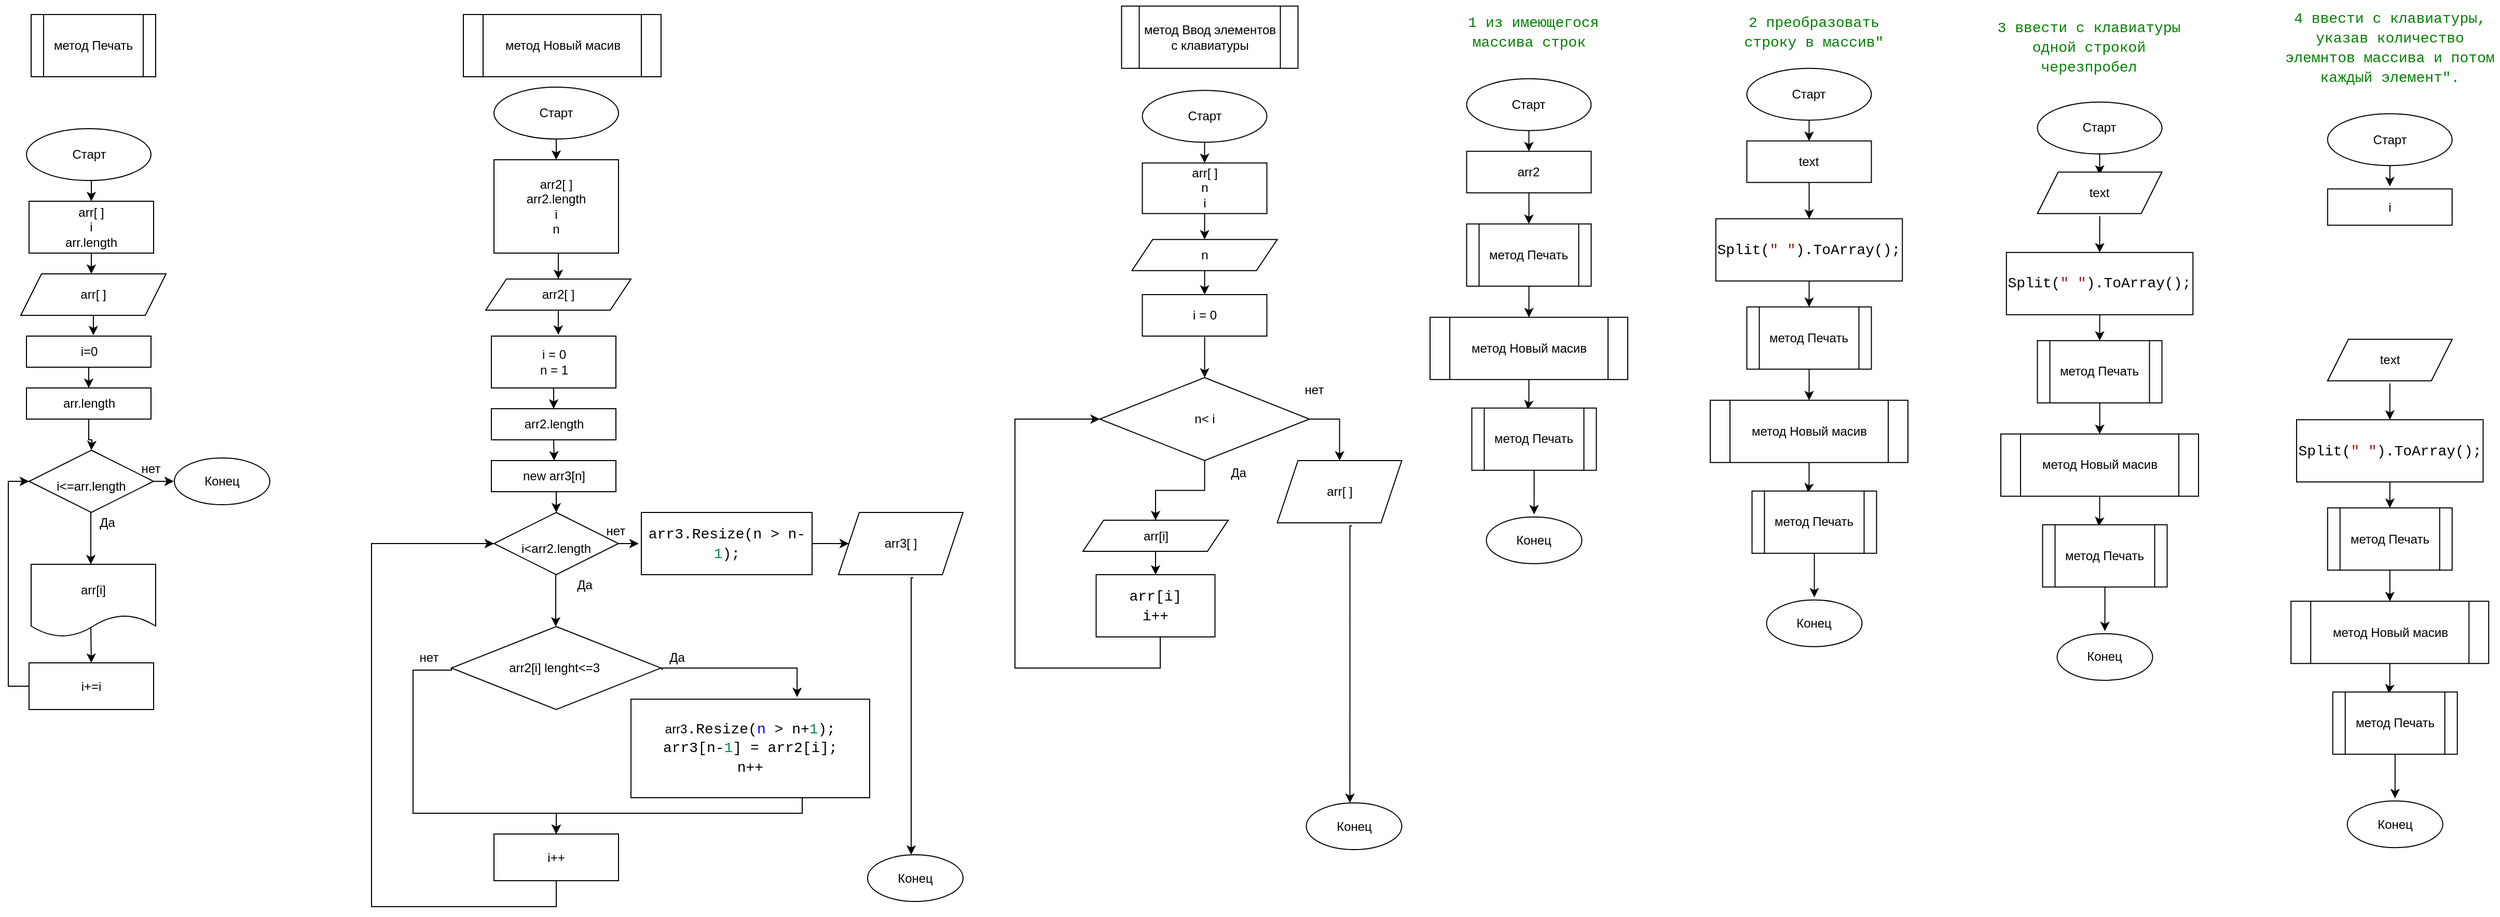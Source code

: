 <mxfile version="20.2.3" type="device"><diagram id="GGRKgb5B1MisYUNfxJ2s" name="Страница 1"><mxGraphModel dx="1296" dy="1820" grid="1" gridSize="10" guides="1" tooltips="1" connect="1" arrows="1" fold="1" page="1" pageScale="1" pageWidth="1654" pageHeight="1169" math="0" shadow="0"><root><mxCell id="0"/><mxCell id="1" parent="0"/><mxCell id="Z_XfWsTCzbn1tUMj4CGq-1" value="&lt;div style=&quot;background-color: rgb(255, 255, 255); font-family: Consolas, &amp;quot;Courier New&amp;quot;, monospace; font-size: 14px; line-height: 19px;&quot;&gt;&lt;span style=&quot;color: #008000;&quot;&gt;&amp;nbsp;1 из имеющегося массива строк&lt;/span&gt;&lt;/div&gt;" style="text;html=1;strokeColor=none;fillColor=none;align=center;verticalAlign=middle;whiteSpace=wrap;rounded=0;" parent="1" vertex="1"><mxGeometry x="1392.88" y="1.87" width="164.75" height="50" as="geometry"/></mxCell><mxCell id="kJHyX_eymmAWEDs9jCQV-2" value="метод Печать" style="shape=process;whiteSpace=wrap;html=1;backgroundOutline=1;" vertex="1" parent="1"><mxGeometry x="32" y="10" width="120" height="60" as="geometry"/></mxCell><mxCell id="kJHyX_eymmAWEDs9jCQV-3" value="Старт" style="ellipse;whiteSpace=wrap;html=1;" vertex="1" parent="1"><mxGeometry x="27.5" y="120" width="120" height="50" as="geometry"/></mxCell><mxCell id="kJHyX_eymmAWEDs9jCQV-4" value="" style="endArrow=classic;html=1;rounded=0;exitX=0.5;exitY=1;exitDx=0;exitDy=0;entryX=0.5;entryY=0;entryDx=0;entryDy=0;" edge="1" parent="1" target="kJHyX_eymmAWEDs9jCQV-6"><mxGeometry width="50" height="50" relative="1" as="geometry"><mxPoint x="90" y="170" as="sourcePoint"/><mxPoint x="90" y="200" as="targetPoint"/></mxGeometry></mxCell><mxCell id="kJHyX_eymmAWEDs9jCQV-5" style="edgeStyle=orthogonalEdgeStyle;rounded=0;orthogonalLoop=1;jettySize=auto;html=1;exitX=0.5;exitY=1;exitDx=0;exitDy=0;fontSize=12;" edge="1" parent="1" source="kJHyX_eymmAWEDs9jCQV-6"><mxGeometry relative="1" as="geometry"><mxPoint x="90" y="260" as="targetPoint"/></mxGeometry></mxCell><mxCell id="kJHyX_eymmAWEDs9jCQV-6" value="arr[ ]&lt;br&gt;i&lt;br&gt;arr.length" style="rounded=0;whiteSpace=wrap;html=1;" vertex="1" parent="1"><mxGeometry x="30" y="190" width="120" height="50" as="geometry"/></mxCell><mxCell id="kJHyX_eymmAWEDs9jCQV-7" style="edgeStyle=orthogonalEdgeStyle;rounded=0;orthogonalLoop=1;jettySize=auto;html=1;exitX=0.5;exitY=1;exitDx=0;exitDy=0;entryX=0.537;entryY=-0.025;entryDx=0;entryDy=0;entryPerimeter=0;fontSize=12;" edge="1" parent="1" source="kJHyX_eymmAWEDs9jCQV-8" target="kJHyX_eymmAWEDs9jCQV-21"><mxGeometry relative="1" as="geometry"/></mxCell><mxCell id="kJHyX_eymmAWEDs9jCQV-8" value="arr[ ]" style="shape=parallelogram;perimeter=parallelogramPerimeter;whiteSpace=wrap;html=1;fixedSize=1;" vertex="1" parent="1"><mxGeometry x="22" y="260" width="140" height="40" as="geometry"/></mxCell><mxCell id="kJHyX_eymmAWEDs9jCQV-10" style="edgeStyle=orthogonalEdgeStyle;rounded=0;orthogonalLoop=1;jettySize=auto;html=1;exitX=1;exitY=0.5;exitDx=0;exitDy=0;fontSize=12;" edge="1" parent="1" source="kJHyX_eymmAWEDs9jCQV-12"><mxGeometry relative="1" as="geometry"><mxPoint x="169.5" y="460" as="targetPoint"/></mxGeometry></mxCell><mxCell id="kJHyX_eymmAWEDs9jCQV-11" value="" style="edgeStyle=orthogonalEdgeStyle;rounded=0;orthogonalLoop=1;jettySize=auto;html=1;fontSize=12;" edge="1" parent="1" source="kJHyX_eymmAWEDs9jCQV-12"><mxGeometry relative="1" as="geometry"><mxPoint x="89.5" y="540" as="targetPoint"/></mxGeometry></mxCell><mxCell id="kJHyX_eymmAWEDs9jCQV-12" value="&lt;font style=&quot;font-size: 12px;&quot;&gt;i&amp;lt;=arr.length&lt;/font&gt;" style="rhombus;whiteSpace=wrap;html=1;fontSize=27;" vertex="1" parent="1"><mxGeometry x="30" y="430" width="120" height="60" as="geometry"/></mxCell><mxCell id="kJHyX_eymmAWEDs9jCQV-13" value="нет" style="text;html=1;align=center;verticalAlign=middle;resizable=0;points=[];autosize=1;strokeColor=none;fillColor=none;fontSize=12;" vertex="1" parent="1"><mxGeometry x="132" y="437.5" width="30" height="20" as="geometry"/></mxCell><mxCell id="kJHyX_eymmAWEDs9jCQV-16" value="Да" style="text;html=1;align=center;verticalAlign=middle;resizable=0;points=[];autosize=1;strokeColor=none;fillColor=none;fontSize=12;" vertex="1" parent="1"><mxGeometry x="90" y="490" width="30" height="20" as="geometry"/></mxCell><mxCell id="kJHyX_eymmAWEDs9jCQV-17" style="edgeStyle=orthogonalEdgeStyle;rounded=0;orthogonalLoop=1;jettySize=auto;html=1;exitX=0;exitY=0.5;exitDx=0;exitDy=0;entryX=0;entryY=0.5;entryDx=0;entryDy=0;fontSize=12;" edge="1" parent="1" source="kJHyX_eymmAWEDs9jCQV-23" target="kJHyX_eymmAWEDs9jCQV-12"><mxGeometry relative="1" as="geometry"/></mxCell><mxCell id="kJHyX_eymmAWEDs9jCQV-18" style="edgeStyle=orthogonalEdgeStyle;rounded=0;orthogonalLoop=1;jettySize=auto;html=1;exitX=0.5;exitY=1;exitDx=0;exitDy=0;entryX=0.5;entryY=0;entryDx=0;entryDy=0;" edge="1" parent="1" target="kJHyX_eymmAWEDs9jCQV-23"><mxGeometry relative="1" as="geometry"><mxPoint x="89.5" y="600" as="sourcePoint"/></mxGeometry></mxCell><mxCell id="kJHyX_eymmAWEDs9jCQV-25" value="" style="edgeStyle=orthogonalEdgeStyle;rounded=0;orthogonalLoop=1;jettySize=auto;html=1;" edge="1" parent="1" source="kJHyX_eymmAWEDs9jCQV-21" target="kJHyX_eymmAWEDs9jCQV-24"><mxGeometry relative="1" as="geometry"/></mxCell><mxCell id="kJHyX_eymmAWEDs9jCQV-21" value="i=0" style="rounded=0;whiteSpace=wrap;html=1;fontSize=12;" vertex="1" parent="1"><mxGeometry x="27.5" y="320" width="120" height="30" as="geometry"/></mxCell><mxCell id="kJHyX_eymmAWEDs9jCQV-22" value="Конец" style="ellipse;whiteSpace=wrap;html=1;fontSize=12;" vertex="1" parent="1"><mxGeometry x="170" y="437.5" width="92" height="45" as="geometry"/></mxCell><mxCell id="kJHyX_eymmAWEDs9jCQV-23" value="i+=i" style="rounded=0;whiteSpace=wrap;html=1;" vertex="1" parent="1"><mxGeometry x="30" y="635" width="120" height="45" as="geometry"/></mxCell><mxCell id="kJHyX_eymmAWEDs9jCQV-26" value="" style="edgeStyle=orthogonalEdgeStyle;rounded=0;orthogonalLoop=1;jettySize=auto;html=1;" edge="1" parent="1" source="kJHyX_eymmAWEDs9jCQV-24"><mxGeometry relative="1" as="geometry"><mxPoint x="90" y="430" as="targetPoint"/></mxGeometry></mxCell><mxCell id="kJHyX_eymmAWEDs9jCQV-24" value="arr.length" style="rounded=0;whiteSpace=wrap;html=1;" vertex="1" parent="1"><mxGeometry x="27.5" y="370" width="120" height="30" as="geometry"/></mxCell><mxCell id="kJHyX_eymmAWEDs9jCQV-28" value="arr[i]" style="shape=document;whiteSpace=wrap;html=1;boundedLbl=1;" vertex="1" parent="1"><mxGeometry x="32" y="540" width="120" height="70" as="geometry"/></mxCell><mxCell id="kJHyX_eymmAWEDs9jCQV-29" value="метод Новый масив" style="shape=process;whiteSpace=wrap;html=1;backgroundOutline=1;" vertex="1" parent="1"><mxGeometry x="448.5" y="10" width="190.5" height="60" as="geometry"/></mxCell><mxCell id="kJHyX_eymmAWEDs9jCQV-30" value="Старт" style="ellipse;whiteSpace=wrap;html=1;" vertex="1" parent="1"><mxGeometry x="478" y="80" width="120" height="50" as="geometry"/></mxCell><mxCell id="kJHyX_eymmAWEDs9jCQV-31" value="" style="endArrow=classic;html=1;rounded=0;exitX=0.5;exitY=1;exitDx=0;exitDy=0;entryX=0.5;entryY=0;entryDx=0;entryDy=0;" edge="1" parent="1" target="kJHyX_eymmAWEDs9jCQV-33" source="kJHyX_eymmAWEDs9jCQV-30"><mxGeometry width="50" height="50" relative="1" as="geometry"><mxPoint x="538" y="160" as="sourcePoint"/><mxPoint x="538" y="190" as="targetPoint"/></mxGeometry></mxCell><mxCell id="kJHyX_eymmAWEDs9jCQV-32" style="edgeStyle=orthogonalEdgeStyle;rounded=0;orthogonalLoop=1;jettySize=auto;html=1;exitX=0.5;exitY=1;exitDx=0;exitDy=0;fontSize=12;entryX=0.5;entryY=0;entryDx=0;entryDy=0;" edge="1" parent="1" source="kJHyX_eymmAWEDs9jCQV-33" target="kJHyX_eymmAWEDs9jCQV-35"><mxGeometry relative="1" as="geometry"><mxPoint x="538" y="250" as="targetPoint"/></mxGeometry></mxCell><mxCell id="kJHyX_eymmAWEDs9jCQV-33" value="arr2[ ]&lt;br&gt;arr2.length&lt;br&gt;i&lt;br&gt;n" style="rounded=0;whiteSpace=wrap;html=1;" vertex="1" parent="1"><mxGeometry x="478" y="150" width="120" height="90" as="geometry"/></mxCell><mxCell id="kJHyX_eymmAWEDs9jCQV-34" style="edgeStyle=orthogonalEdgeStyle;rounded=0;orthogonalLoop=1;jettySize=auto;html=1;exitX=0.5;exitY=1;exitDx=0;exitDy=0;entryX=0.537;entryY=-0.025;entryDx=0;entryDy=0;entryPerimeter=0;fontSize=12;" edge="1" parent="1" source="kJHyX_eymmAWEDs9jCQV-35" target="kJHyX_eymmAWEDs9jCQV-44"><mxGeometry relative="1" as="geometry"/></mxCell><mxCell id="kJHyX_eymmAWEDs9jCQV-35" value="arr2[ ]" style="shape=parallelogram;perimeter=parallelogramPerimeter;whiteSpace=wrap;html=1;fixedSize=1;" vertex="1" parent="1"><mxGeometry x="470" y="265" width="140" height="30" as="geometry"/></mxCell><mxCell id="kJHyX_eymmAWEDs9jCQV-36" style="edgeStyle=orthogonalEdgeStyle;rounded=0;orthogonalLoop=1;jettySize=auto;html=1;exitX=1;exitY=0.5;exitDx=0;exitDy=0;fontSize=12;" edge="1" parent="1" source="kJHyX_eymmAWEDs9jCQV-38"><mxGeometry relative="1" as="geometry"><mxPoint x="617.5" y="520" as="targetPoint"/></mxGeometry></mxCell><mxCell id="kJHyX_eymmAWEDs9jCQV-37" value="" style="edgeStyle=orthogonalEdgeStyle;rounded=0;orthogonalLoop=1;jettySize=auto;html=1;fontSize=12;" edge="1" parent="1" source="kJHyX_eymmAWEDs9jCQV-38"><mxGeometry relative="1" as="geometry"><mxPoint x="537.5" y="600" as="targetPoint"/></mxGeometry></mxCell><mxCell id="kJHyX_eymmAWEDs9jCQV-38" value="&lt;font style=&quot;font-size: 12px;&quot;&gt;i&amp;lt;arr2.length&lt;/font&gt;" style="rhombus;whiteSpace=wrap;html=1;fontSize=27;" vertex="1" parent="1"><mxGeometry x="478" y="490" width="120" height="60" as="geometry"/></mxCell><mxCell id="kJHyX_eymmAWEDs9jCQV-39" value="нет" style="text;html=1;align=center;verticalAlign=middle;resizable=0;points=[];autosize=1;strokeColor=none;fillColor=none;fontSize=12;" vertex="1" parent="1"><mxGeometry x="580" y="497.5" width="30" height="20" as="geometry"/></mxCell><mxCell id="kJHyX_eymmAWEDs9jCQV-40" value="Да" style="text;html=1;align=center;verticalAlign=middle;resizable=0;points=[];autosize=1;strokeColor=none;fillColor=none;fontSize=12;" vertex="1" parent="1"><mxGeometry x="550" y="550" width="30" height="20" as="geometry"/></mxCell><mxCell id="kJHyX_eymmAWEDs9jCQV-42" style="edgeStyle=orthogonalEdgeStyle;rounded=0;orthogonalLoop=1;jettySize=auto;html=1;exitX=0;exitY=0.5;exitDx=0;exitDy=0;entryX=0.5;entryY=0;entryDx=0;entryDy=0;" edge="1" parent="1" target="kJHyX_eymmAWEDs9jCQV-46" source="kJHyX_eymmAWEDs9jCQV-53"><mxGeometry relative="1" as="geometry"><mxPoint x="537.5" y="740" as="sourcePoint"/><Array as="points"><mxPoint x="437" y="642"/><mxPoint x="400" y="642"/><mxPoint x="400" y="780"/><mxPoint x="538" y="780"/></Array></mxGeometry></mxCell><mxCell id="kJHyX_eymmAWEDs9jCQV-43" value="" style="edgeStyle=orthogonalEdgeStyle;rounded=0;orthogonalLoop=1;jettySize=auto;html=1;" edge="1" parent="1" source="kJHyX_eymmAWEDs9jCQV-44" target="kJHyX_eymmAWEDs9jCQV-48"><mxGeometry relative="1" as="geometry"/></mxCell><mxCell id="kJHyX_eymmAWEDs9jCQV-44" value="i = 0&lt;br&gt;n = 1" style="rounded=0;whiteSpace=wrap;html=1;fontSize=12;" vertex="1" parent="1"><mxGeometry x="475.5" y="320" width="120" height="50" as="geometry"/></mxCell><mxCell id="kJHyX_eymmAWEDs9jCQV-45" value="Конец" style="ellipse;whiteSpace=wrap;html=1;fontSize=12;" vertex="1" parent="1"><mxGeometry x="838" y="820" width="92" height="45" as="geometry"/></mxCell><mxCell id="kJHyX_eymmAWEDs9jCQV-56" style="edgeStyle=orthogonalEdgeStyle;rounded=0;orthogonalLoop=1;jettySize=auto;html=1;entryX=0;entryY=0.5;entryDx=0;entryDy=0;exitX=0.5;exitY=1;exitDx=0;exitDy=0;" edge="1" parent="1" source="kJHyX_eymmAWEDs9jCQV-46" target="kJHyX_eymmAWEDs9jCQV-38"><mxGeometry relative="1" as="geometry"><Array as="points"><mxPoint x="538" y="870"/><mxPoint x="360" y="870"/><mxPoint x="360" y="520"/></Array></mxGeometry></mxCell><mxCell id="kJHyX_eymmAWEDs9jCQV-46" value="i++" style="rounded=0;whiteSpace=wrap;html=1;" vertex="1" parent="1"><mxGeometry x="478" y="800" width="120" height="45" as="geometry"/></mxCell><mxCell id="kJHyX_eymmAWEDs9jCQV-48" value="arr2.length" style="rounded=0;whiteSpace=wrap;html=1;" vertex="1" parent="1"><mxGeometry x="475.5" y="390" width="120" height="30" as="geometry"/></mxCell><mxCell id="kJHyX_eymmAWEDs9jCQV-52" style="edgeStyle=orthogonalEdgeStyle;rounded=0;orthogonalLoop=1;jettySize=auto;html=1;exitX=0.6;exitY=1.05;exitDx=0;exitDy=0;exitPerimeter=0;" edge="1" parent="1" source="kJHyX_eymmAWEDs9jCQV-51"><mxGeometry relative="1" as="geometry"><mxPoint x="880" y="820" as="targetPoint"/><Array as="points"><mxPoint x="880" y="553"/></Array></mxGeometry></mxCell><mxCell id="kJHyX_eymmAWEDs9jCQV-51" value="arr3[ ]" style="shape=parallelogram;perimeter=parallelogramPerimeter;whiteSpace=wrap;html=1;fixedSize=1;" vertex="1" parent="1"><mxGeometry x="810" y="490" width="120" height="60" as="geometry"/></mxCell><mxCell id="kJHyX_eymmAWEDs9jCQV-53" value="arr2[i] lenght&amp;lt;=3&amp;nbsp;" style="rhombus;whiteSpace=wrap;html=1;" vertex="1" parent="1"><mxGeometry x="437" y="600" width="202" height="80" as="geometry"/></mxCell><mxCell id="kJHyX_eymmAWEDs9jCQV-54" value="нет" style="text;html=1;align=center;verticalAlign=middle;resizable=0;points=[];autosize=1;strokeColor=none;fillColor=none;fontSize=12;" vertex="1" parent="1"><mxGeometry x="400" y="620" width="30" height="20" as="geometry"/></mxCell><mxCell id="kJHyX_eymmAWEDs9jCQV-59" style="edgeStyle=orthogonalEdgeStyle;rounded=0;orthogonalLoop=1;jettySize=auto;html=1;exitX=0.033;exitY=1.1;exitDx=0;exitDy=0;exitPerimeter=0;entryX=0.696;entryY=-0.021;entryDx=0;entryDy=0;entryPerimeter=0;" edge="1" parent="1" source="kJHyX_eymmAWEDs9jCQV-55" target="kJHyX_eymmAWEDs9jCQV-57"><mxGeometry relative="1" as="geometry"><mxPoint x="770" y="656" as="targetPoint"/><Array as="points"><mxPoint x="640" y="640"/><mxPoint x="770" y="640"/></Array></mxGeometry></mxCell><mxCell id="kJHyX_eymmAWEDs9jCQV-55" value="Да" style="text;html=1;align=center;verticalAlign=middle;resizable=0;points=[];autosize=1;strokeColor=none;fillColor=none;fontSize=12;" vertex="1" parent="1"><mxGeometry x="639" y="620" width="30" height="20" as="geometry"/></mxCell><mxCell id="kJHyX_eymmAWEDs9jCQV-61" style="edgeStyle=orthogonalEdgeStyle;rounded=0;orthogonalLoop=1;jettySize=auto;html=1;entryX=0.5;entryY=0;entryDx=0;entryDy=0;" edge="1" parent="1" source="kJHyX_eymmAWEDs9jCQV-57" target="kJHyX_eymmAWEDs9jCQV-46"><mxGeometry relative="1" as="geometry"><Array as="points"><mxPoint x="775" y="780"/><mxPoint x="538" y="780"/></Array></mxGeometry></mxCell><mxCell id="kJHyX_eymmAWEDs9jCQV-57" value="arr3&lt;span style=&quot;background-color: rgb(255, 255, 255); font-family: Consolas, &amp;quot;Courier New&amp;quot;, monospace; font-size: 14px;&quot;&gt;.Resize(&lt;font color=&quot;#0000ff&quot;&gt;n&lt;/font&gt;&lt;/span&gt;&lt;span style=&quot;background-color: rgb(255, 255, 255); font-family: Consolas, &amp;quot;Courier New&amp;quot;, monospace; font-size: 14px;&quot;&gt;&amp;nbsp;&amp;gt; n+&lt;/span&gt;&lt;span style=&quot;background-color: rgb(255, 255, 255); font-family: Consolas, &amp;quot;Courier New&amp;quot;, monospace; font-size: 14px; color: rgb(9, 134, 88);&quot;&gt;1&lt;/span&gt;&lt;span style=&quot;background-color: rgb(255, 255, 255); font-family: Consolas, &amp;quot;Courier New&amp;quot;, monospace; font-size: 14px;&quot;&gt;);&lt;/span&gt;&lt;br&gt;&lt;div style=&quot;background-color: rgb(255, 255, 255); font-family: Consolas, &amp;quot;Courier New&amp;quot;, monospace; font-size: 14px; line-height: 19px;&quot;&gt;&lt;div&gt;arr3[n-&lt;span style=&quot;color: #098658;&quot;&gt;1&lt;/span&gt;] = arr2[i];&lt;/div&gt;&lt;div&gt;n++&lt;/div&gt;&lt;/div&gt;" style="rounded=0;whiteSpace=wrap;html=1;" vertex="1" parent="1"><mxGeometry x="610" y="670" width="230" height="95" as="geometry"/></mxCell><mxCell id="kJHyX_eymmAWEDs9jCQV-66" style="edgeStyle=orthogonalEdgeStyle;rounded=0;orthogonalLoop=1;jettySize=auto;html=1;entryX=0;entryY=0.5;entryDx=0;entryDy=0;" edge="1" parent="1" source="kJHyX_eymmAWEDs9jCQV-58" target="kJHyX_eymmAWEDs9jCQV-51"><mxGeometry relative="1" as="geometry"/></mxCell><mxCell id="kJHyX_eymmAWEDs9jCQV-67" style="edgeStyle=orthogonalEdgeStyle;rounded=0;orthogonalLoop=1;jettySize=auto;html=1;exitX=0.5;exitY=1;exitDx=0;exitDy=0;entryX=0.5;entryY=0;entryDx=0;entryDy=0;" edge="1" parent="1" source="kJHyX_eymmAWEDs9jCQV-62" target="kJHyX_eymmAWEDs9jCQV-38"><mxGeometry relative="1" as="geometry"><mxPoint x="702.25" y="410" as="targetPoint"/></mxGeometry></mxCell><mxCell id="kJHyX_eymmAWEDs9jCQV-58" value="&lt;div style=&quot;background-color: rgb(255, 255, 255); font-family: Consolas, &amp;quot;Courier New&amp;quot;, monospace; font-size: 14px; line-height: 19px;&quot;&gt;arr3.Resize(n &amp;gt; n-&lt;span style=&quot;color: #098658;&quot;&gt;1&lt;/span&gt;);&lt;/div&gt;" style="rounded=0;whiteSpace=wrap;html=1;" vertex="1" parent="1"><mxGeometry x="620" y="490" width="164.5" height="60" as="geometry"/></mxCell><mxCell id="kJHyX_eymmAWEDs9jCQV-62" value="new arr3[n]" style="rounded=0;whiteSpace=wrap;html=1;" vertex="1" parent="1"><mxGeometry x="475.5" y="440" width="120" height="30" as="geometry"/></mxCell><mxCell id="kJHyX_eymmAWEDs9jCQV-64" value="" style="edgeStyle=orthogonalEdgeStyle;rounded=0;orthogonalLoop=1;jettySize=auto;html=1;fontSize=12;exitX=0.5;exitY=1;exitDx=0;exitDy=0;" edge="1" parent="1" source="kJHyX_eymmAWEDs9jCQV-48"><mxGeometry relative="1" as="geometry"><mxPoint x="536" y="440" as="targetPoint"/><mxPoint x="548" y="560" as="sourcePoint"/></mxGeometry></mxCell><mxCell id="kJHyX_eymmAWEDs9jCQV-68" value="&lt;div style=&quot;background-color: rgb(255, 255, 255); font-family: Consolas, &amp;quot;Courier New&amp;quot;, monospace; font-size: 14px; line-height: 19px;&quot;&gt;&lt;span style=&quot;color: #008000;&quot;&gt;2 преобразовать строку в массив&quot;&lt;/span&gt;&lt;/div&gt;" style="text;html=1;strokeColor=none;fillColor=none;align=center;verticalAlign=middle;whiteSpace=wrap;rounded=0;" vertex="1" parent="1"><mxGeometry x="1665.25" y="-3.13" width="170" height="60" as="geometry"/></mxCell><mxCell id="kJHyX_eymmAWEDs9jCQV-69" value="&lt;div style=&quot;background-color: rgb(255, 255, 255); font-family: Consolas, &amp;quot;Courier New&amp;quot;, monospace; font-size: 14px; line-height: 19px;&quot;&gt;&lt;span style=&quot;color: #008000;&quot;&gt;3 ввести с клавиатуры одной строкой черезпробел&lt;/span&gt;&lt;/div&gt;" style="text;html=1;strokeColor=none;fillColor=none;align=center;verticalAlign=middle;whiteSpace=wrap;rounded=0;" vertex="1" parent="1"><mxGeometry x="1920" y="11.87" width="190" height="60" as="geometry"/></mxCell><mxCell id="kJHyX_eymmAWEDs9jCQV-70" value="&lt;div style=&quot;background-color: rgb(255, 255, 255); font-family: Consolas, &amp;quot;Courier New&amp;quot;, monospace; font-size: 14px; line-height: 19px;&quot;&gt;&lt;div&gt;&lt;span style=&quot;color: #008000;&quot;&gt;4 ввести с клавиатуры, указав количество &lt;/span&gt;&lt;/div&gt;&lt;div&gt;&lt;span style=&quot;color: #008000;&quot;&gt;элемнтов массива и потом каждый элемент&quot;.&lt;/span&gt;&lt;/div&gt;&lt;br&gt;&lt;/div&gt;" style="text;html=1;strokeColor=none;fillColor=none;align=center;verticalAlign=middle;whiteSpace=wrap;rounded=0;" vertex="1" parent="1"><mxGeometry x="2200" y="10.62" width="209.75" height="82.5" as="geometry"/></mxCell><mxCell id="kJHyX_eymmAWEDs9jCQV-72" value="Старт" style="ellipse;whiteSpace=wrap;html=1;" vertex="1" parent="1"><mxGeometry x="1415.25" y="71.87" width="120" height="50" as="geometry"/></mxCell><mxCell id="kJHyX_eymmAWEDs9jCQV-73" value="" style="endArrow=classic;html=1;rounded=0;exitX=0.5;exitY=1;exitDx=0;exitDy=0;entryX=0.5;entryY=0;entryDx=0;entryDy=0;" edge="1" parent="1" source="kJHyX_eymmAWEDs9jCQV-72" target="kJHyX_eymmAWEDs9jCQV-74"><mxGeometry width="50" height="50" relative="1" as="geometry"><mxPoint x="1475.25" y="151.87" as="sourcePoint"/><mxPoint x="1475.25" y="181.87" as="targetPoint"/></mxGeometry></mxCell><mxCell id="kJHyX_eymmAWEDs9jCQV-78" style="edgeStyle=orthogonalEdgeStyle;rounded=0;orthogonalLoop=1;jettySize=auto;html=1;entryX=0.5;entryY=0;entryDx=0;entryDy=0;" edge="1" parent="1" source="kJHyX_eymmAWEDs9jCQV-74" target="kJHyX_eymmAWEDs9jCQV-75"><mxGeometry relative="1" as="geometry"/></mxCell><mxCell id="kJHyX_eymmAWEDs9jCQV-74" value="arr2" style="rounded=0;whiteSpace=wrap;html=1;" vertex="1" parent="1"><mxGeometry x="1415.25" y="141.87" width="120" height="40" as="geometry"/></mxCell><mxCell id="kJHyX_eymmAWEDs9jCQV-79" style="edgeStyle=orthogonalEdgeStyle;rounded=0;orthogonalLoop=1;jettySize=auto;html=1;entryX=0.5;entryY=0;entryDx=0;entryDy=0;" edge="1" parent="1" source="kJHyX_eymmAWEDs9jCQV-75" target="kJHyX_eymmAWEDs9jCQV-76"><mxGeometry relative="1" as="geometry"/></mxCell><mxCell id="kJHyX_eymmAWEDs9jCQV-75" value="метод Печать" style="shape=process;whiteSpace=wrap;html=1;backgroundOutline=1;" vertex="1" parent="1"><mxGeometry x="1415.25" y="211.87" width="120" height="60" as="geometry"/></mxCell><mxCell id="kJHyX_eymmAWEDs9jCQV-80" style="edgeStyle=orthogonalEdgeStyle;rounded=0;orthogonalLoop=1;jettySize=auto;html=1;entryX=0.45;entryY=0.025;entryDx=0;entryDy=0;entryPerimeter=0;" edge="1" parent="1" source="kJHyX_eymmAWEDs9jCQV-76" target="kJHyX_eymmAWEDs9jCQV-77"><mxGeometry relative="1" as="geometry"/></mxCell><mxCell id="kJHyX_eymmAWEDs9jCQV-76" value="метод Новый масив" style="shape=process;whiteSpace=wrap;html=1;backgroundOutline=1;" vertex="1" parent="1"><mxGeometry x="1380" y="301.87" width="190.5" height="60" as="geometry"/></mxCell><mxCell id="kJHyX_eymmAWEDs9jCQV-82" style="edgeStyle=orthogonalEdgeStyle;rounded=0;orthogonalLoop=1;jettySize=auto;html=1;" edge="1" parent="1" source="kJHyX_eymmAWEDs9jCQV-77"><mxGeometry relative="1" as="geometry"><mxPoint x="1480.25" y="491.87" as="targetPoint"/></mxGeometry></mxCell><mxCell id="kJHyX_eymmAWEDs9jCQV-77" value="метод Печать" style="shape=process;whiteSpace=wrap;html=1;backgroundOutline=1;" vertex="1" parent="1"><mxGeometry x="1420.25" y="389.37" width="120" height="60" as="geometry"/></mxCell><mxCell id="kJHyX_eymmAWEDs9jCQV-81" value="Конец" style="ellipse;whiteSpace=wrap;html=1;fontSize=12;" vertex="1" parent="1"><mxGeometry x="1434.25" y="494.37" width="92" height="45" as="geometry"/></mxCell><mxCell id="kJHyX_eymmAWEDs9jCQV-83" value="Старт" style="ellipse;whiteSpace=wrap;html=1;" vertex="1" parent="1"><mxGeometry x="1685.25" y="61.87" width="120" height="50" as="geometry"/></mxCell><mxCell id="kJHyX_eymmAWEDs9jCQV-84" value="" style="endArrow=classic;html=1;rounded=0;exitX=0.5;exitY=1;exitDx=0;exitDy=0;entryX=0.5;entryY=0;entryDx=0;entryDy=0;" edge="1" parent="1" source="kJHyX_eymmAWEDs9jCQV-83" target="kJHyX_eymmAWEDs9jCQV-86"><mxGeometry width="50" height="50" relative="1" as="geometry"><mxPoint x="1745.25" y="141.87" as="sourcePoint"/><mxPoint x="1745.25" y="171.87" as="targetPoint"/></mxGeometry></mxCell><mxCell id="kJHyX_eymmAWEDs9jCQV-85" style="edgeStyle=orthogonalEdgeStyle;rounded=0;orthogonalLoop=1;jettySize=auto;html=1;entryX=0.5;entryY=0;entryDx=0;entryDy=0;" edge="1" parent="1" target="kJHyX_eymmAWEDs9jCQV-88"><mxGeometry relative="1" as="geometry"><mxPoint x="1745.3" y="261.87" as="sourcePoint"/></mxGeometry></mxCell><mxCell id="kJHyX_eymmAWEDs9jCQV-95" style="edgeStyle=orthogonalEdgeStyle;rounded=0;orthogonalLoop=1;jettySize=auto;html=1;entryX=0.5;entryY=0;entryDx=0;entryDy=0;" edge="1" parent="1" source="kJHyX_eymmAWEDs9jCQV-86" target="kJHyX_eymmAWEDs9jCQV-94"><mxGeometry relative="1" as="geometry"/></mxCell><mxCell id="kJHyX_eymmAWEDs9jCQV-86" value="text" style="rounded=0;whiteSpace=wrap;html=1;" vertex="1" parent="1"><mxGeometry x="1685.25" y="131.87" width="120" height="40" as="geometry"/></mxCell><mxCell id="kJHyX_eymmAWEDs9jCQV-87" style="edgeStyle=orthogonalEdgeStyle;rounded=0;orthogonalLoop=1;jettySize=auto;html=1;entryX=0.5;entryY=0;entryDx=0;entryDy=0;" edge="1" parent="1" source="kJHyX_eymmAWEDs9jCQV-88" target="kJHyX_eymmAWEDs9jCQV-90"><mxGeometry relative="1" as="geometry"/></mxCell><mxCell id="kJHyX_eymmAWEDs9jCQV-88" value="метод Печать" style="shape=process;whiteSpace=wrap;html=1;backgroundOutline=1;" vertex="1" parent="1"><mxGeometry x="1685.25" y="291.87" width="120" height="60" as="geometry"/></mxCell><mxCell id="kJHyX_eymmAWEDs9jCQV-89" style="edgeStyle=orthogonalEdgeStyle;rounded=0;orthogonalLoop=1;jettySize=auto;html=1;entryX=0.45;entryY=0.025;entryDx=0;entryDy=0;entryPerimeter=0;" edge="1" parent="1" source="kJHyX_eymmAWEDs9jCQV-90" target="kJHyX_eymmAWEDs9jCQV-92"><mxGeometry relative="1" as="geometry"/></mxCell><mxCell id="kJHyX_eymmAWEDs9jCQV-90" value="метод Новый масив" style="shape=process;whiteSpace=wrap;html=1;backgroundOutline=1;" vertex="1" parent="1"><mxGeometry x="1650" y="381.87" width="190.5" height="60" as="geometry"/></mxCell><mxCell id="kJHyX_eymmAWEDs9jCQV-91" style="edgeStyle=orthogonalEdgeStyle;rounded=0;orthogonalLoop=1;jettySize=auto;html=1;" edge="1" parent="1" source="kJHyX_eymmAWEDs9jCQV-92"><mxGeometry relative="1" as="geometry"><mxPoint x="1750.25" y="571.87" as="targetPoint"/></mxGeometry></mxCell><mxCell id="kJHyX_eymmAWEDs9jCQV-92" value="метод Печать" style="shape=process;whiteSpace=wrap;html=1;backgroundOutline=1;" vertex="1" parent="1"><mxGeometry x="1690.25" y="469.37" width="120" height="60" as="geometry"/></mxCell><mxCell id="kJHyX_eymmAWEDs9jCQV-93" value="Конец" style="ellipse;whiteSpace=wrap;html=1;fontSize=12;" vertex="1" parent="1"><mxGeometry x="1704.25" y="574.37" width="92" height="45" as="geometry"/></mxCell><mxCell id="kJHyX_eymmAWEDs9jCQV-94" value="&lt;div style=&quot;background-color: rgb(255, 255, 255); font-family: Consolas, &amp;quot;Courier New&amp;quot;, monospace; font-size: 14px; line-height: 19px;&quot;&gt;Split(&lt;span style=&quot;color: #a31515;&quot;&gt;&quot; &quot;&lt;/span&gt;).ToArray();&lt;/div&gt;" style="rounded=0;whiteSpace=wrap;html=1;" vertex="1" parent="1"><mxGeometry x="1655.38" y="206.87" width="179.75" height="60" as="geometry"/></mxCell><mxCell id="kJHyX_eymmAWEDs9jCQV-98" value="Старт" style="ellipse;whiteSpace=wrap;html=1;" vertex="1" parent="1"><mxGeometry x="1965.25" y="94.37" width="120" height="50" as="geometry"/></mxCell><mxCell id="kJHyX_eymmAWEDs9jCQV-99" value="" style="endArrow=classic;html=1;rounded=0;exitX=0.5;exitY=1;exitDx=0;exitDy=0;entryX=0.5;entryY=0;entryDx=0;entryDy=0;" edge="1" parent="1" source="kJHyX_eymmAWEDs9jCQV-98"><mxGeometry width="50" height="50" relative="1" as="geometry"><mxPoint x="2025.25" y="174.37" as="sourcePoint"/><mxPoint x="2025.25" y="164.37" as="targetPoint"/></mxGeometry></mxCell><mxCell id="kJHyX_eymmAWEDs9jCQV-100" style="edgeStyle=orthogonalEdgeStyle;rounded=0;orthogonalLoop=1;jettySize=auto;html=1;entryX=0.5;entryY=0;entryDx=0;entryDy=0;" edge="1" parent="1" target="kJHyX_eymmAWEDs9jCQV-104"><mxGeometry relative="1" as="geometry"><mxPoint x="2025.3" y="294.37" as="sourcePoint"/></mxGeometry></mxCell><mxCell id="kJHyX_eymmAWEDs9jCQV-101" style="edgeStyle=orthogonalEdgeStyle;rounded=0;orthogonalLoop=1;jettySize=auto;html=1;entryX=0.5;entryY=0;entryDx=0;entryDy=0;" edge="1" parent="1" target="kJHyX_eymmAWEDs9jCQV-110"><mxGeometry relative="1" as="geometry"><mxPoint x="2025.3" y="204.37" as="sourcePoint"/></mxGeometry></mxCell><mxCell id="kJHyX_eymmAWEDs9jCQV-103" style="edgeStyle=orthogonalEdgeStyle;rounded=0;orthogonalLoop=1;jettySize=auto;html=1;entryX=0.5;entryY=0;entryDx=0;entryDy=0;" edge="1" parent="1" source="kJHyX_eymmAWEDs9jCQV-104" target="kJHyX_eymmAWEDs9jCQV-106"><mxGeometry relative="1" as="geometry"/></mxCell><mxCell id="kJHyX_eymmAWEDs9jCQV-104" value="метод Печать" style="shape=process;whiteSpace=wrap;html=1;backgroundOutline=1;" vertex="1" parent="1"><mxGeometry x="1965.25" y="324.37" width="120" height="60" as="geometry"/></mxCell><mxCell id="kJHyX_eymmAWEDs9jCQV-105" style="edgeStyle=orthogonalEdgeStyle;rounded=0;orthogonalLoop=1;jettySize=auto;html=1;entryX=0.45;entryY=0.025;entryDx=0;entryDy=0;entryPerimeter=0;" edge="1" parent="1" source="kJHyX_eymmAWEDs9jCQV-106" target="kJHyX_eymmAWEDs9jCQV-108"><mxGeometry relative="1" as="geometry"/></mxCell><mxCell id="kJHyX_eymmAWEDs9jCQV-106" value="метод Новый масив" style="shape=process;whiteSpace=wrap;html=1;backgroundOutline=1;" vertex="1" parent="1"><mxGeometry x="1930" y="414.37" width="190.5" height="60" as="geometry"/></mxCell><mxCell id="kJHyX_eymmAWEDs9jCQV-107" style="edgeStyle=orthogonalEdgeStyle;rounded=0;orthogonalLoop=1;jettySize=auto;html=1;" edge="1" parent="1" source="kJHyX_eymmAWEDs9jCQV-108"><mxGeometry relative="1" as="geometry"><mxPoint x="2030.25" y="604.37" as="targetPoint"/></mxGeometry></mxCell><mxCell id="kJHyX_eymmAWEDs9jCQV-108" value="метод Печать" style="shape=process;whiteSpace=wrap;html=1;backgroundOutline=1;" vertex="1" parent="1"><mxGeometry x="1970.25" y="501.87" width="120" height="60" as="geometry"/></mxCell><mxCell id="kJHyX_eymmAWEDs9jCQV-109" value="Конец" style="ellipse;whiteSpace=wrap;html=1;fontSize=12;" vertex="1" parent="1"><mxGeometry x="1984.25" y="606.87" width="92" height="45" as="geometry"/></mxCell><mxCell id="kJHyX_eymmAWEDs9jCQV-110" value="&lt;div style=&quot;background-color: rgb(255, 255, 255); font-family: Consolas, &amp;quot;Courier New&amp;quot;, monospace; font-size: 14px; line-height: 19px;&quot;&gt;Split(&lt;span style=&quot;color: #a31515;&quot;&gt;&quot; &quot;&lt;/span&gt;).ToArray();&lt;/div&gt;" style="rounded=0;whiteSpace=wrap;html=1;" vertex="1" parent="1"><mxGeometry x="1935.38" y="239.37" width="179.75" height="60" as="geometry"/></mxCell><mxCell id="kJHyX_eymmAWEDs9jCQV-112" value="text" style="shape=parallelogram;perimeter=parallelogramPerimeter;whiteSpace=wrap;html=1;fixedSize=1;" vertex="1" parent="1"><mxGeometry x="1965.26" y="161.87" width="120" height="40" as="geometry"/></mxCell><mxCell id="kJHyX_eymmAWEDs9jCQV-113" value="Старт" style="ellipse;whiteSpace=wrap;html=1;" vertex="1" parent="1"><mxGeometry x="2244.86" y="105.62" width="120" height="50" as="geometry"/></mxCell><mxCell id="kJHyX_eymmAWEDs9jCQV-114" value="" style="endArrow=classic;html=1;rounded=0;exitX=0.5;exitY=1;exitDx=0;exitDy=0;entryX=0.5;entryY=0;entryDx=0;entryDy=0;" edge="1" parent="1" source="kJHyX_eymmAWEDs9jCQV-113"><mxGeometry width="50" height="50" relative="1" as="geometry"><mxPoint x="2304.86" y="185.62" as="sourcePoint"/><mxPoint x="2304.86" y="175.62" as="targetPoint"/></mxGeometry></mxCell><mxCell id="kJHyX_eymmAWEDs9jCQV-115" style="edgeStyle=orthogonalEdgeStyle;rounded=0;orthogonalLoop=1;jettySize=auto;html=1;entryX=0.5;entryY=0;entryDx=0;entryDy=0;" edge="1" parent="1" target="kJHyX_eymmAWEDs9jCQV-118"><mxGeometry relative="1" as="geometry"><mxPoint x="2304.91" y="455.62" as="sourcePoint"/></mxGeometry></mxCell><mxCell id="kJHyX_eymmAWEDs9jCQV-116" style="edgeStyle=orthogonalEdgeStyle;rounded=0;orthogonalLoop=1;jettySize=auto;html=1;entryX=0.5;entryY=0;entryDx=0;entryDy=0;" edge="1" parent="1" target="kJHyX_eymmAWEDs9jCQV-124"><mxGeometry relative="1" as="geometry"><mxPoint x="2304.91" y="365.62" as="sourcePoint"/></mxGeometry></mxCell><mxCell id="kJHyX_eymmAWEDs9jCQV-117" style="edgeStyle=orthogonalEdgeStyle;rounded=0;orthogonalLoop=1;jettySize=auto;html=1;entryX=0.5;entryY=0;entryDx=0;entryDy=0;" edge="1" parent="1" source="kJHyX_eymmAWEDs9jCQV-118" target="kJHyX_eymmAWEDs9jCQV-120"><mxGeometry relative="1" as="geometry"/></mxCell><mxCell id="kJHyX_eymmAWEDs9jCQV-118" value="метод Печать" style="shape=process;whiteSpace=wrap;html=1;backgroundOutline=1;" vertex="1" parent="1"><mxGeometry x="2244.86" y="485.62" width="120" height="60" as="geometry"/></mxCell><mxCell id="kJHyX_eymmAWEDs9jCQV-119" style="edgeStyle=orthogonalEdgeStyle;rounded=0;orthogonalLoop=1;jettySize=auto;html=1;entryX=0.45;entryY=0.025;entryDx=0;entryDy=0;entryPerimeter=0;" edge="1" parent="1" source="kJHyX_eymmAWEDs9jCQV-120" target="kJHyX_eymmAWEDs9jCQV-122"><mxGeometry relative="1" as="geometry"/></mxCell><mxCell id="kJHyX_eymmAWEDs9jCQV-120" value="метод Новый масив" style="shape=process;whiteSpace=wrap;html=1;backgroundOutline=1;" vertex="1" parent="1"><mxGeometry x="2209.61" y="575.62" width="190.5" height="60" as="geometry"/></mxCell><mxCell id="kJHyX_eymmAWEDs9jCQV-121" style="edgeStyle=orthogonalEdgeStyle;rounded=0;orthogonalLoop=1;jettySize=auto;html=1;" edge="1" parent="1" source="kJHyX_eymmAWEDs9jCQV-122"><mxGeometry relative="1" as="geometry"><mxPoint x="2309.86" y="765.62" as="targetPoint"/></mxGeometry></mxCell><mxCell id="kJHyX_eymmAWEDs9jCQV-122" value="метод Печать" style="shape=process;whiteSpace=wrap;html=1;backgroundOutline=1;" vertex="1" parent="1"><mxGeometry x="2249.86" y="663.12" width="120" height="60" as="geometry"/></mxCell><mxCell id="kJHyX_eymmAWEDs9jCQV-123" value="Конец" style="ellipse;whiteSpace=wrap;html=1;fontSize=12;" vertex="1" parent="1"><mxGeometry x="2263.86" y="768.12" width="92" height="45" as="geometry"/></mxCell><mxCell id="kJHyX_eymmAWEDs9jCQV-124" value="&lt;div style=&quot;background-color: rgb(255, 255, 255); font-family: Consolas, &amp;quot;Courier New&amp;quot;, monospace; font-size: 14px; line-height: 19px;&quot;&gt;Split(&lt;span style=&quot;color: #a31515;&quot;&gt;&quot; &quot;&lt;/span&gt;).ToArray();&lt;/div&gt;" style="rounded=0;whiteSpace=wrap;html=1;" vertex="1" parent="1"><mxGeometry x="2214.99" y="400.62" width="179.75" height="60" as="geometry"/></mxCell><mxCell id="kJHyX_eymmAWEDs9jCQV-125" value="text" style="shape=parallelogram;perimeter=parallelogramPerimeter;whiteSpace=wrap;html=1;fixedSize=1;" vertex="1" parent="1"><mxGeometry x="2244.87" y="323.12" width="120" height="40" as="geometry"/></mxCell><mxCell id="kJHyX_eymmAWEDs9jCQV-126" value="i" style="rounded=0;whiteSpace=wrap;html=1;" vertex="1" parent="1"><mxGeometry x="2244.87" y="178.12" width="120" height="35" as="geometry"/></mxCell><mxCell id="kJHyX_eymmAWEDs9jCQV-127" value="метод Ввод элементов с клавиатуры" style="shape=process;whiteSpace=wrap;html=1;backgroundOutline=1;" vertex="1" parent="1"><mxGeometry x="1082.75" y="1.87" width="170" height="60" as="geometry"/></mxCell><mxCell id="kJHyX_eymmAWEDs9jCQV-128" value="Старт" style="ellipse;whiteSpace=wrap;html=1;" vertex="1" parent="1"><mxGeometry x="1102.75" y="83.12" width="120" height="50" as="geometry"/></mxCell><mxCell id="kJHyX_eymmAWEDs9jCQV-129" value="" style="endArrow=classic;html=1;rounded=0;exitX=0.5;exitY=1;exitDx=0;exitDy=0;entryX=0.5;entryY=0;entryDx=0;entryDy=0;" edge="1" parent="1" source="kJHyX_eymmAWEDs9jCQV-128" target="kJHyX_eymmAWEDs9jCQV-130"><mxGeometry width="50" height="50" relative="1" as="geometry"><mxPoint x="1162.75" y="163.12" as="sourcePoint"/><mxPoint x="1162.75" y="193.12" as="targetPoint"/></mxGeometry></mxCell><mxCell id="kJHyX_eymmAWEDs9jCQV-136" style="edgeStyle=orthogonalEdgeStyle;rounded=0;orthogonalLoop=1;jettySize=auto;html=1;entryX=0.5;entryY=0;entryDx=0;entryDy=0;" edge="1" parent="1" source="kJHyX_eymmAWEDs9jCQV-130" target="kJHyX_eymmAWEDs9jCQV-134"><mxGeometry relative="1" as="geometry"/></mxCell><mxCell id="kJHyX_eymmAWEDs9jCQV-130" value="arr[ ]&lt;br&gt;n&lt;br&gt;i" style="rounded=0;whiteSpace=wrap;html=1;" vertex="1" parent="1"><mxGeometry x="1102.75" y="153.12" width="120" height="48.75" as="geometry"/></mxCell><mxCell id="kJHyX_eymmAWEDs9jCQV-148" style="edgeStyle=orthogonalEdgeStyle;rounded=0;orthogonalLoop=1;jettySize=auto;html=1;entryX=0.5;entryY=0;entryDx=0;entryDy=0;" edge="1" parent="1" source="kJHyX_eymmAWEDs9jCQV-131" target="kJHyX_eymmAWEDs9jCQV-139"><mxGeometry relative="1" as="geometry"><mxPoint x="1162.75" y="490" as="targetPoint"/></mxGeometry></mxCell><mxCell id="kJHyX_eymmAWEDs9jCQV-154" style="edgeStyle=orthogonalEdgeStyle;rounded=0;orthogonalLoop=1;jettySize=auto;html=1;exitX=1;exitY=0.5;exitDx=0;exitDy=0;" edge="1" parent="1" source="kJHyX_eymmAWEDs9jCQV-131" target="kJHyX_eymmAWEDs9jCQV-153"><mxGeometry relative="1" as="geometry"/></mxCell><mxCell id="kJHyX_eymmAWEDs9jCQV-131" value="n&amp;lt; i" style="rhombus;whiteSpace=wrap;html=1;" vertex="1" parent="1"><mxGeometry x="1061.75" y="360" width="202" height="80" as="geometry"/></mxCell><mxCell id="kJHyX_eymmAWEDs9jCQV-132" value="нет" style="text;html=1;align=center;verticalAlign=middle;resizable=0;points=[];autosize=1;strokeColor=none;fillColor=none;fontSize=12;" vertex="1" parent="1"><mxGeometry x="1252.75" y="361.87" width="30" height="20" as="geometry"/></mxCell><mxCell id="kJHyX_eymmAWEDs9jCQV-133" value="Да" style="text;html=1;align=center;verticalAlign=middle;resizable=0;points=[];autosize=1;strokeColor=none;fillColor=none;fontSize=12;" vertex="1" parent="1"><mxGeometry x="1180" y="441.87" width="30" height="20" as="geometry"/></mxCell><mxCell id="kJHyX_eymmAWEDs9jCQV-137" style="edgeStyle=orthogonalEdgeStyle;rounded=0;orthogonalLoop=1;jettySize=auto;html=1;entryX=0.5;entryY=0;entryDx=0;entryDy=0;" edge="1" parent="1" source="kJHyX_eymmAWEDs9jCQV-134" target="kJHyX_eymmAWEDs9jCQV-135"><mxGeometry relative="1" as="geometry"/></mxCell><mxCell id="kJHyX_eymmAWEDs9jCQV-134" value="n" style="shape=parallelogram;perimeter=parallelogramPerimeter;whiteSpace=wrap;html=1;fixedSize=1;" vertex="1" parent="1"><mxGeometry x="1092.75" y="226.87" width="140" height="30" as="geometry"/></mxCell><mxCell id="kJHyX_eymmAWEDs9jCQV-138" style="edgeStyle=orthogonalEdgeStyle;rounded=0;orthogonalLoop=1;jettySize=auto;html=1;" edge="1" parent="1" source="kJHyX_eymmAWEDs9jCQV-135"><mxGeometry relative="1" as="geometry"><mxPoint x="1162.75" y="360" as="targetPoint"/></mxGeometry></mxCell><mxCell id="kJHyX_eymmAWEDs9jCQV-135" value="i = 0" style="rounded=0;whiteSpace=wrap;html=1;fontSize=12;" vertex="1" parent="1"><mxGeometry x="1102.75" y="280" width="120" height="40" as="geometry"/></mxCell><mxCell id="kJHyX_eymmAWEDs9jCQV-149" style="edgeStyle=orthogonalEdgeStyle;rounded=0;orthogonalLoop=1;jettySize=auto;html=1;" edge="1" parent="1" source="kJHyX_eymmAWEDs9jCQV-139" target="kJHyX_eymmAWEDs9jCQV-143"><mxGeometry relative="1" as="geometry"><Array as="points"><mxPoint x="1128" y="560"/><mxPoint x="1128" y="560"/></Array></mxGeometry></mxCell><mxCell id="kJHyX_eymmAWEDs9jCQV-139" value="arr[i]" style="shape=parallelogram;perimeter=parallelogramPerimeter;whiteSpace=wrap;html=1;fixedSize=1;" vertex="1" parent="1"><mxGeometry x="1045.5" y="497.5" width="140" height="30" as="geometry"/></mxCell><mxCell id="kJHyX_eymmAWEDs9jCQV-150" style="edgeStyle=orthogonalEdgeStyle;rounded=0;orthogonalLoop=1;jettySize=auto;html=1;entryX=0;entryY=0.5;entryDx=0;entryDy=0;" edge="1" parent="1" source="kJHyX_eymmAWEDs9jCQV-143" target="kJHyX_eymmAWEDs9jCQV-131"><mxGeometry relative="1" as="geometry"><Array as="points"><mxPoint x="1120" y="640"/><mxPoint x="980" y="640"/><mxPoint x="980" y="400"/></Array></mxGeometry></mxCell><mxCell id="kJHyX_eymmAWEDs9jCQV-143" value="&lt;div style=&quot;background-color: rgb(255, 255, 255); font-family: Consolas, &amp;quot;Courier New&amp;quot;, monospace; font-size: 14px; line-height: 19px;&quot;&gt;arr[i]&lt;/div&gt;&lt;div style=&quot;background-color: rgb(255, 255, 255); font-family: Consolas, &amp;quot;Courier New&amp;quot;, monospace; font-size: 14px; line-height: 19px;&quot;&gt;i++&lt;/div&gt;" style="rounded=0;whiteSpace=wrap;html=1;" vertex="1" parent="1"><mxGeometry x="1058.25" y="550" width="114.5" height="60" as="geometry"/></mxCell><mxCell id="kJHyX_eymmAWEDs9jCQV-151" value="Конец" style="ellipse;whiteSpace=wrap;html=1;fontSize=12;" vertex="1" parent="1"><mxGeometry x="1260.75" y="770" width="92" height="45" as="geometry"/></mxCell><mxCell id="kJHyX_eymmAWEDs9jCQV-152" style="edgeStyle=orthogonalEdgeStyle;rounded=0;orthogonalLoop=1;jettySize=auto;html=1;exitX=0.6;exitY=1.05;exitDx=0;exitDy=0;exitPerimeter=0;" edge="1" parent="1" source="kJHyX_eymmAWEDs9jCQV-153"><mxGeometry relative="1" as="geometry"><mxPoint x="1302.75" y="770" as="targetPoint"/><Array as="points"><mxPoint x="1302.75" y="503"/></Array></mxGeometry></mxCell><mxCell id="kJHyX_eymmAWEDs9jCQV-153" value="arr[ ]" style="shape=parallelogram;perimeter=parallelogramPerimeter;whiteSpace=wrap;html=1;fixedSize=1;" vertex="1" parent="1"><mxGeometry x="1232.75" y="440" width="120" height="60" as="geometry"/></mxCell></root></mxGraphModel></diagram></mxfile>